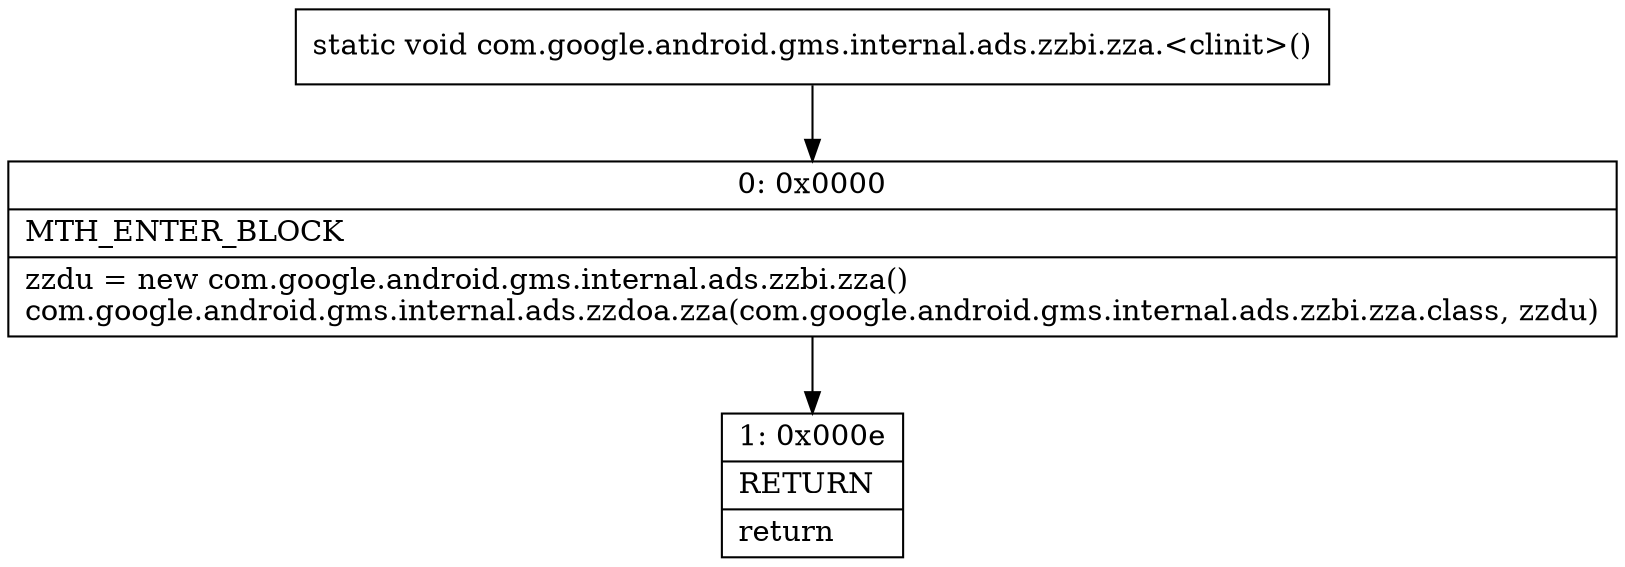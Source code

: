 digraph "CFG forcom.google.android.gms.internal.ads.zzbi.zza.\<clinit\>()V" {
Node_0 [shape=record,label="{0\:\ 0x0000|MTH_ENTER_BLOCK\l|zzdu = new com.google.android.gms.internal.ads.zzbi.zza()\lcom.google.android.gms.internal.ads.zzdoa.zza(com.google.android.gms.internal.ads.zzbi.zza.class, zzdu)\l}"];
Node_1 [shape=record,label="{1\:\ 0x000e|RETURN\l|return\l}"];
MethodNode[shape=record,label="{static void com.google.android.gms.internal.ads.zzbi.zza.\<clinit\>() }"];
MethodNode -> Node_0;
Node_0 -> Node_1;
}


